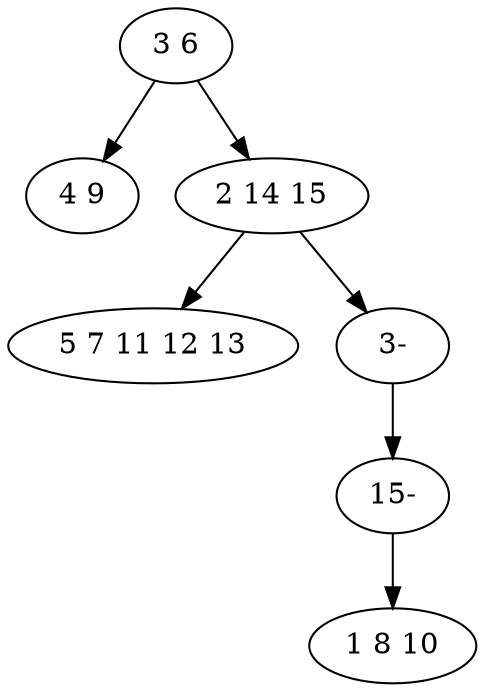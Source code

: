 digraph true_tree {
	"0" -> "1"
	"0" -> "2"
	"2" -> "3"
	"2" -> "5"
	"5" -> "6"
	"6" -> "4"
	"0" [label="3 6"];
	"1" [label="4 9"];
	"2" [label="2 14 15"];
	"3" [label="5 7 11 12 13"];
	"4" [label="1 8 10"];
	"5" [label="3-"];
	"6" [label="15-"];
}
